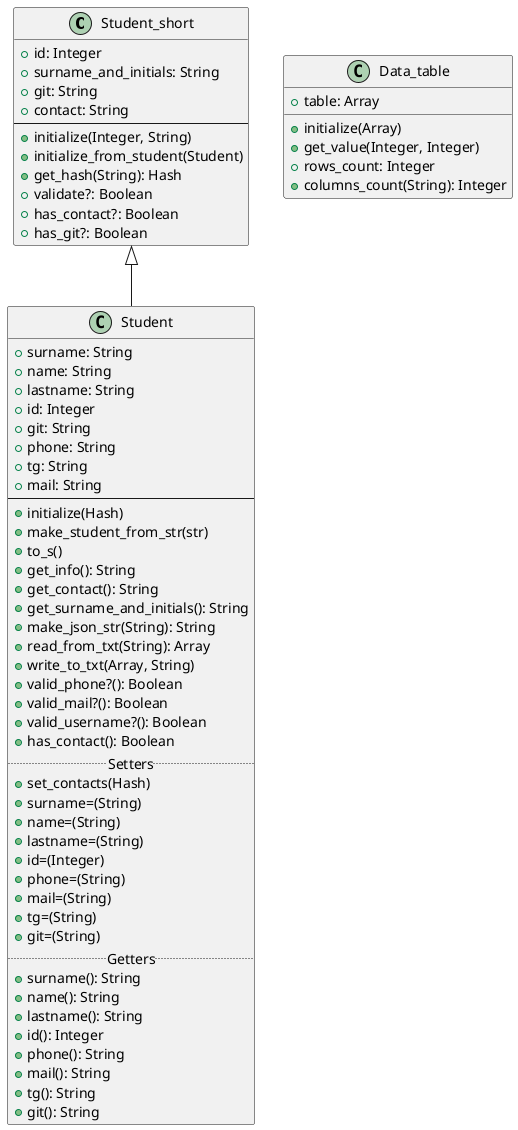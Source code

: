 @startuml
    Class Student_short
    {
    +id: Integer
    +surname_and_initials: String
    +git: String
    +contact: String
    --
    +initialize(Integer, String)
    +initialize_from_student(Student)
    +get_hash(String): Hash
    +validate?: Boolean
    +has_contact?: Boolean
    +has_git?: Boolean
    }

    Class Student extends Student_short
    {
    +surname: String
    +name: String
    +lastname: String
    +id: Integer
    +git: String
    +phone: String
    +tg: String
    +mail: String
    --
    +initialize(Hash)
    +make_student_from_str(str)
    +to_s()
    +get_info(): String
    +get_contact(): String
    +get_surname_and_initials(): String
    +make_json_str(String): String
    +read_from_txt(String): Array
    +write_to_txt(Array, String)
    +valid_phone?(): Boolean
    +valid_mail?(): Boolean
    +valid_username?(): Boolean
    +has_contact(): Boolean
    .. Setters ..
    +set_contacts(Hash)
    +surname=(String)
    +name=(String)
    +lastname=(String)
    +id=(Integer)
    +phone=(String)
    +mail=(String)
    +tg=(String)
    +git=(String)
    .. Getters ..
    +surname(): String
    +name(): String
    +lastname(): String
    +id(): Integer
    +phone(): String
    +mail(): String
    +tg(): String
    +git(): String
    }
    class Data_table
    {
    +table: Array
    __
    +initialize(Array)
    +get_value(Integer, Integer)
    +rows_count: Integer
    +columns_count(String): Integer
    }
@enduml